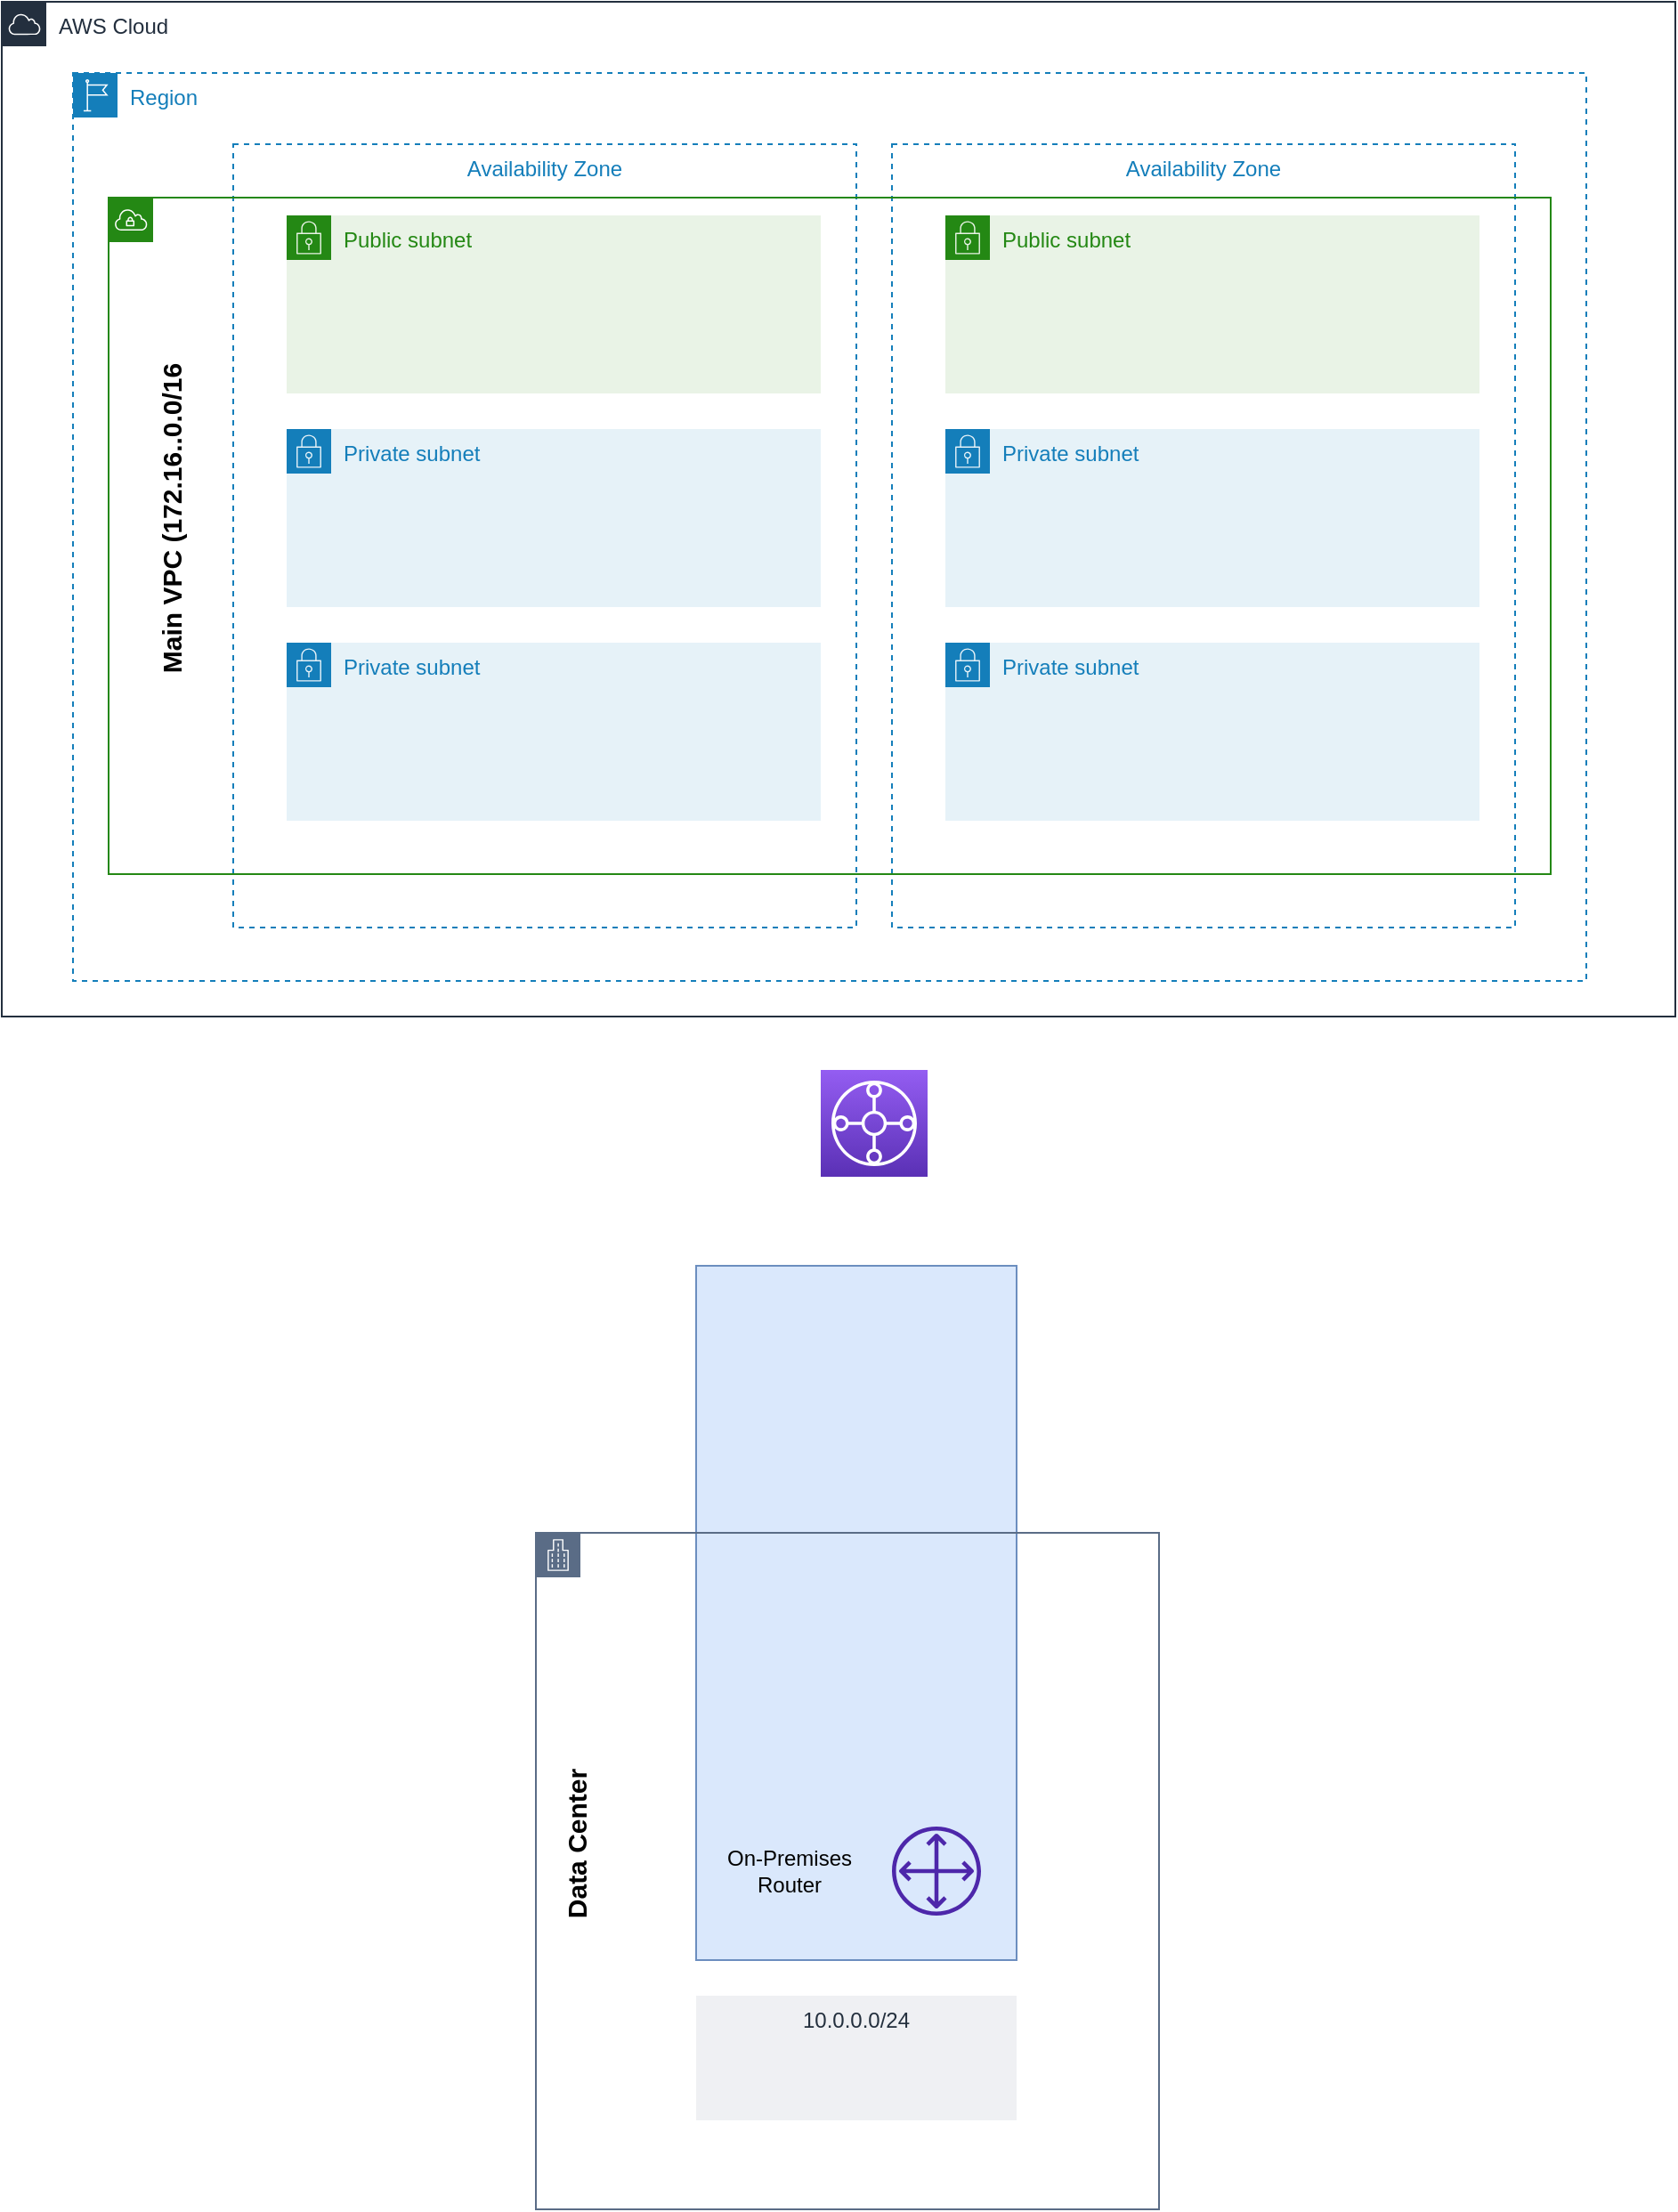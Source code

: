 <mxfile version="21.5.2" type="device">
  <diagram name="Page-1" id="rCOVDNtPennkXnz-8L29">
    <mxGraphModel dx="1790" dy="594" grid="1" gridSize="10" guides="1" tooltips="1" connect="1" arrows="1" fold="1" page="1" pageScale="1" pageWidth="850" pageHeight="1100" math="0" shadow="0">
      <root>
        <mxCell id="0" />
        <mxCell id="1" parent="0" />
        <mxCell id="Ojs1ocz5Db8Orz2G0xPU-26" value="" style="fillColor=#dae8fc;strokeColor=#6c8ebf;dashed=0;verticalAlign=top;fontStyle=0;whiteSpace=wrap;html=1;" parent="1" vertex="1">
          <mxGeometry x="350" y="780" width="180" height="390" as="geometry" />
        </mxCell>
        <mxCell id="Ojs1ocz5Db8Orz2G0xPU-21" value="" style="points=[[0,0],[0.25,0],[0.5,0],[0.75,0],[1,0],[1,0.25],[1,0.5],[1,0.75],[1,1],[0.75,1],[0.5,1],[0.25,1],[0,1],[0,0.75],[0,0.5],[0,0.25]];outlineConnect=0;gradientColor=none;html=1;whiteSpace=wrap;fontSize=12;fontStyle=0;container=1;pointerEvents=0;collapsible=0;recursiveResize=0;shape=mxgraph.aws4.group;grIcon=mxgraph.aws4.group_corporate_data_center;strokeColor=#5A6C86;fillColor=none;verticalAlign=top;align=left;spacingLeft=30;fontColor=#5A6C86;dashed=0;" parent="1" vertex="1">
          <mxGeometry x="260" y="930" width="350" height="380" as="geometry" />
        </mxCell>
        <mxCell id="Ojs1ocz5Db8Orz2G0xPU-25" value="10.0.0.0/24" style="fillColor=#EFF0F3;strokeColor=none;dashed=0;verticalAlign=top;fontStyle=0;fontColor=#232F3D;whiteSpace=wrap;html=1;" parent="Ojs1ocz5Db8Orz2G0xPU-21" vertex="1">
          <mxGeometry x="90" y="260" width="180" height="70" as="geometry" />
        </mxCell>
        <mxCell id="Ojs1ocz5Db8Orz2G0xPU-27" value="Data Center" style="text;strokeColor=none;align=center;fillColor=none;html=1;verticalAlign=middle;whiteSpace=wrap;rounded=0;fontSize=15;fontStyle=1;rotation=270;" parent="Ojs1ocz5Db8Orz2G0xPU-21" vertex="1">
          <mxGeometry x="-27.5" y="160" width="100" height="30" as="geometry" />
        </mxCell>
        <mxCell id="20C0zv5jFqsl3wozZfNf-1" value="" style="sketch=0;outlineConnect=0;fontColor=#232F3E;gradientColor=none;fillColor=#4D27AA;strokeColor=none;dashed=0;verticalLabelPosition=bottom;verticalAlign=top;align=center;html=1;fontSize=12;fontStyle=0;aspect=fixed;pointerEvents=1;shape=mxgraph.aws4.customer_gateway;" vertex="1" parent="Ojs1ocz5Db8Orz2G0xPU-21">
          <mxGeometry x="200" y="165" width="50" height="50" as="geometry" />
        </mxCell>
        <mxCell id="20C0zv5jFqsl3wozZfNf-2" value="On-Premises Router" style="text;strokeColor=none;align=center;fillColor=none;html=1;verticalAlign=middle;whiteSpace=wrap;rounded=0;" vertex="1" parent="Ojs1ocz5Db8Orz2G0xPU-21">
          <mxGeometry x="105" y="175" width="75" height="30" as="geometry" />
        </mxCell>
        <mxCell id="Ojs1ocz5Db8Orz2G0xPU-3" value="AWS Cloud" style="points=[[0,0],[0.25,0],[0.5,0],[0.75,0],[1,0],[1,0.25],[1,0.5],[1,0.75],[1,1],[0.75,1],[0.5,1],[0.25,1],[0,1],[0,0.75],[0,0.5],[0,0.25]];outlineConnect=0;gradientColor=none;html=1;whiteSpace=wrap;fontSize=12;fontStyle=0;container=1;pointerEvents=0;collapsible=0;recursiveResize=0;shape=mxgraph.aws4.group;grIcon=mxgraph.aws4.group_aws_cloud;strokeColor=#232F3E;fillColor=none;verticalAlign=top;align=left;spacingLeft=30;fontColor=#232F3E;dashed=0;" parent="1" vertex="1">
          <mxGeometry x="-40" y="70" width="940" height="570" as="geometry" />
        </mxCell>
        <mxCell id="Ojs1ocz5Db8Orz2G0xPU-4" value="Region" style="points=[[0,0],[0.25,0],[0.5,0],[0.75,0],[1,0],[1,0.25],[1,0.5],[1,0.75],[1,1],[0.75,1],[0.5,1],[0.25,1],[0,1],[0,0.75],[0,0.5],[0,0.25]];outlineConnect=0;gradientColor=none;html=1;whiteSpace=wrap;fontSize=12;fontStyle=0;container=1;pointerEvents=0;collapsible=0;recursiveResize=0;shape=mxgraph.aws4.group;grIcon=mxgraph.aws4.group_region;strokeColor=#147EBA;fillColor=none;verticalAlign=top;align=left;spacingLeft=30;fontColor=#147EBA;dashed=1;" parent="1" vertex="1">
          <mxGeometry y="110" width="850" height="510" as="geometry" />
        </mxCell>
        <mxCell id="Ojs1ocz5Db8Orz2G0xPU-6" value="Availability Zone" style="fillColor=none;strokeColor=#147EBA;dashed=1;verticalAlign=top;fontStyle=0;fontColor=#147EBA;whiteSpace=wrap;html=1;" parent="Ojs1ocz5Db8Orz2G0xPU-4" vertex="1">
          <mxGeometry x="460" y="40" width="350" height="440" as="geometry" />
        </mxCell>
        <mxCell id="Ojs1ocz5Db8Orz2G0xPU-12" value="Public subnet" style="points=[[0,0],[0.25,0],[0.5,0],[0.75,0],[1,0],[1,0.25],[1,0.5],[1,0.75],[1,1],[0.75,1],[0.5,1],[0.25,1],[0,1],[0,0.75],[0,0.5],[0,0.25]];outlineConnect=0;gradientColor=none;html=1;whiteSpace=wrap;fontSize=12;fontStyle=0;container=1;pointerEvents=0;collapsible=0;recursiveResize=0;shape=mxgraph.aws4.group;grIcon=mxgraph.aws4.group_security_group;grStroke=0;strokeColor=#248814;fillColor=#E9F3E6;verticalAlign=top;align=left;spacingLeft=30;fontColor=#248814;dashed=0;" parent="Ojs1ocz5Db8Orz2G0xPU-4" vertex="1">
          <mxGeometry x="490" y="80" width="300" height="100" as="geometry" />
        </mxCell>
        <mxCell id="Ojs1ocz5Db8Orz2G0xPU-5" value="Availability Zone" style="fillColor=none;strokeColor=#147EBA;dashed=1;verticalAlign=top;fontStyle=0;fontColor=#147EBA;whiteSpace=wrap;html=1;" parent="Ojs1ocz5Db8Orz2G0xPU-4" vertex="1">
          <mxGeometry x="90" y="40" width="350" height="440" as="geometry" />
        </mxCell>
        <mxCell id="Ojs1ocz5Db8Orz2G0xPU-14" value="Private subnet" style="points=[[0,0],[0.25,0],[0.5,0],[0.75,0],[1,0],[1,0.25],[1,0.5],[1,0.75],[1,1],[0.75,1],[0.5,1],[0.25,1],[0,1],[0,0.75],[0,0.5],[0,0.25]];outlineConnect=0;gradientColor=none;html=1;whiteSpace=wrap;fontSize=12;fontStyle=0;container=1;pointerEvents=0;collapsible=0;recursiveResize=0;shape=mxgraph.aws4.group;grIcon=mxgraph.aws4.group_security_group;grStroke=0;strokeColor=#147EBA;fillColor=#E6F2F8;verticalAlign=top;align=left;spacingLeft=30;fontColor=#147EBA;dashed=0;" parent="Ojs1ocz5Db8Orz2G0xPU-4" vertex="1">
          <mxGeometry x="120" y="200" width="300" height="100" as="geometry" />
        </mxCell>
        <mxCell id="Ojs1ocz5Db8Orz2G0xPU-16" value="Private subnet" style="points=[[0,0],[0.25,0],[0.5,0],[0.75,0],[1,0],[1,0.25],[1,0.5],[1,0.75],[1,1],[0.75,1],[0.5,1],[0.25,1],[0,1],[0,0.75],[0,0.5],[0,0.25]];outlineConnect=0;gradientColor=none;html=1;whiteSpace=wrap;fontSize=12;fontStyle=0;container=1;pointerEvents=0;collapsible=0;recursiveResize=0;shape=mxgraph.aws4.group;grIcon=mxgraph.aws4.group_security_group;grStroke=0;strokeColor=#147EBA;fillColor=#E6F2F8;verticalAlign=top;align=left;spacingLeft=30;fontColor=#147EBA;dashed=0;" parent="Ojs1ocz5Db8Orz2G0xPU-4" vertex="1">
          <mxGeometry x="120" y="320" width="300" height="100" as="geometry" />
        </mxCell>
        <mxCell id="Ojs1ocz5Db8Orz2G0xPU-15" value="Private subnet" style="points=[[0,0],[0.25,0],[0.5,0],[0.75,0],[1,0],[1,0.25],[1,0.5],[1,0.75],[1,1],[0.75,1],[0.5,1],[0.25,1],[0,1],[0,0.75],[0,0.5],[0,0.25]];outlineConnect=0;gradientColor=none;html=1;whiteSpace=wrap;fontSize=12;fontStyle=0;container=1;pointerEvents=0;collapsible=0;recursiveResize=0;shape=mxgraph.aws4.group;grIcon=mxgraph.aws4.group_security_group;grStroke=0;strokeColor=#147EBA;fillColor=#E6F2F8;verticalAlign=top;align=left;spacingLeft=30;fontColor=#147EBA;dashed=0;" parent="Ojs1ocz5Db8Orz2G0xPU-4" vertex="1">
          <mxGeometry x="490" y="200" width="300" height="100" as="geometry" />
        </mxCell>
        <mxCell id="Ojs1ocz5Db8Orz2G0xPU-17" value="Private subnet" style="points=[[0,0],[0.25,0],[0.5,0],[0.75,0],[1,0],[1,0.25],[1,0.5],[1,0.75],[1,1],[0.75,1],[0.5,1],[0.25,1],[0,1],[0,0.75],[0,0.5],[0,0.25]];outlineConnect=0;gradientColor=none;html=1;whiteSpace=wrap;fontSize=12;fontStyle=0;container=1;pointerEvents=0;collapsible=0;recursiveResize=0;shape=mxgraph.aws4.group;grIcon=mxgraph.aws4.group_security_group;grStroke=0;strokeColor=#147EBA;fillColor=#E6F2F8;verticalAlign=top;align=left;spacingLeft=30;fontColor=#147EBA;dashed=0;" parent="Ojs1ocz5Db8Orz2G0xPU-4" vertex="1">
          <mxGeometry x="490" y="320" width="300" height="100" as="geometry" />
        </mxCell>
        <mxCell id="Ojs1ocz5Db8Orz2G0xPU-8" value="Public subnet" style="points=[[0,0],[0.25,0],[0.5,0],[0.75,0],[1,0],[1,0.25],[1,0.5],[1,0.75],[1,1],[0.75,1],[0.5,1],[0.25,1],[0,1],[0,0.75],[0,0.5],[0,0.25]];outlineConnect=0;gradientColor=none;html=1;whiteSpace=wrap;fontSize=12;fontStyle=0;container=1;pointerEvents=0;collapsible=0;recursiveResize=0;shape=mxgraph.aws4.group;grIcon=mxgraph.aws4.group_security_group;grStroke=0;strokeColor=#248814;fillColor=#E9F3E6;verticalAlign=top;align=left;spacingLeft=30;fontColor=#248814;dashed=0;" parent="Ojs1ocz5Db8Orz2G0xPU-4" vertex="1">
          <mxGeometry x="120" y="80" width="300" height="100" as="geometry" />
        </mxCell>
        <mxCell id="Ojs1ocz5Db8Orz2G0xPU-18" value="" style="points=[[0,0],[0.25,0],[0.5,0],[0.75,0],[1,0],[1,0.25],[1,0.5],[1,0.75],[1,1],[0.75,1],[0.5,1],[0.25,1],[0,1],[0,0.75],[0,0.5],[0,0.25]];outlineConnect=0;gradientColor=none;html=1;whiteSpace=wrap;fontSize=12;fontStyle=0;container=1;pointerEvents=0;collapsible=0;recursiveResize=0;shape=mxgraph.aws4.group;grIcon=mxgraph.aws4.group_vpc;strokeColor=#248814;fillColor=none;verticalAlign=top;align=left;spacingLeft=30;fontColor=#AAB7B8;dashed=0;" parent="1" vertex="1">
          <mxGeometry x="20" y="180" width="810" height="380" as="geometry" />
        </mxCell>
        <mxCell id="Ojs1ocz5Db8Orz2G0xPU-23" value="Main VPC (172.16..0.0/16" style="text;align=center;html=1;verticalAlign=middle;whiteSpace=wrap;rounded=0;fontColor=#000000;rotation=270;fontStyle=1;fontSize=15;" parent="Ojs1ocz5Db8Orz2G0xPU-18" vertex="1">
          <mxGeometry x="-70" y="165" width="210" height="30" as="geometry" />
        </mxCell>
        <mxCell id="Ojs1ocz5Db8Orz2G0xPU-19" value="" style="sketch=0;points=[[0,0,0],[0.25,0,0],[0.5,0,0],[0.75,0,0],[1,0,0],[0,1,0],[0.25,1,0],[0.5,1,0],[0.75,1,0],[1,1,0],[0,0.25,0],[0,0.5,0],[0,0.75,0],[1,0.25,0],[1,0.5,0],[1,0.75,0]];outlineConnect=0;fontColor=#232F3E;gradientColor=#945DF2;gradientDirection=north;fillColor=#5A30B5;strokeColor=#ffffff;dashed=0;verticalLabelPosition=bottom;verticalAlign=top;align=center;html=1;fontSize=12;fontStyle=0;aspect=fixed;shape=mxgraph.aws4.resourceIcon;resIcon=mxgraph.aws4.transit_gateway;" parent="1" vertex="1">
          <mxGeometry x="420" y="670" width="60" height="60" as="geometry" />
        </mxCell>
      </root>
    </mxGraphModel>
  </diagram>
</mxfile>
